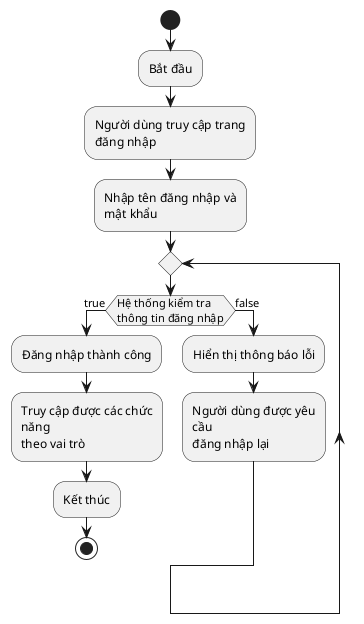 @startuml

skinparam backgroundColor transparent

start
:Bắt đầu;
:Người dùng truy cập trang\nđăng nhập;
:Nhập tên đăng nhập và\nmật khẩu;

repeat
if (Hệ thống kiểm tra\nthông tin đăng nhập) then (true)
  :Đăng nhập thành công;
  :Truy cập được các chức\nnăng\ntheo vai trò;
  :Kết thúc;
  stop
else (false)
  :Hiển thị thông báo lỗi;
  :Người dùng được yêu\ncầu\nđăng nhập lại;
endif
repeat while

@enduml